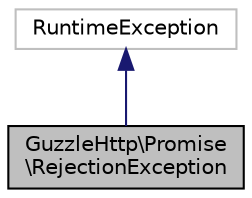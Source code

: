 digraph "GuzzleHttp\Promise\RejectionException"
{
  edge [fontname="Helvetica",fontsize="10",labelfontname="Helvetica",labelfontsize="10"];
  node [fontname="Helvetica",fontsize="10",shape=record];
  Node4 [label="GuzzleHttp\\Promise\l\\RejectionException",height=0.2,width=0.4,color="black", fillcolor="grey75", style="filled", fontcolor="black"];
  Node5 -> Node4 [dir="back",color="midnightblue",fontsize="10",style="solid"];
  Node5 [label="RuntimeException",height=0.2,width=0.4,color="grey75", fillcolor="white", style="filled"];
}
